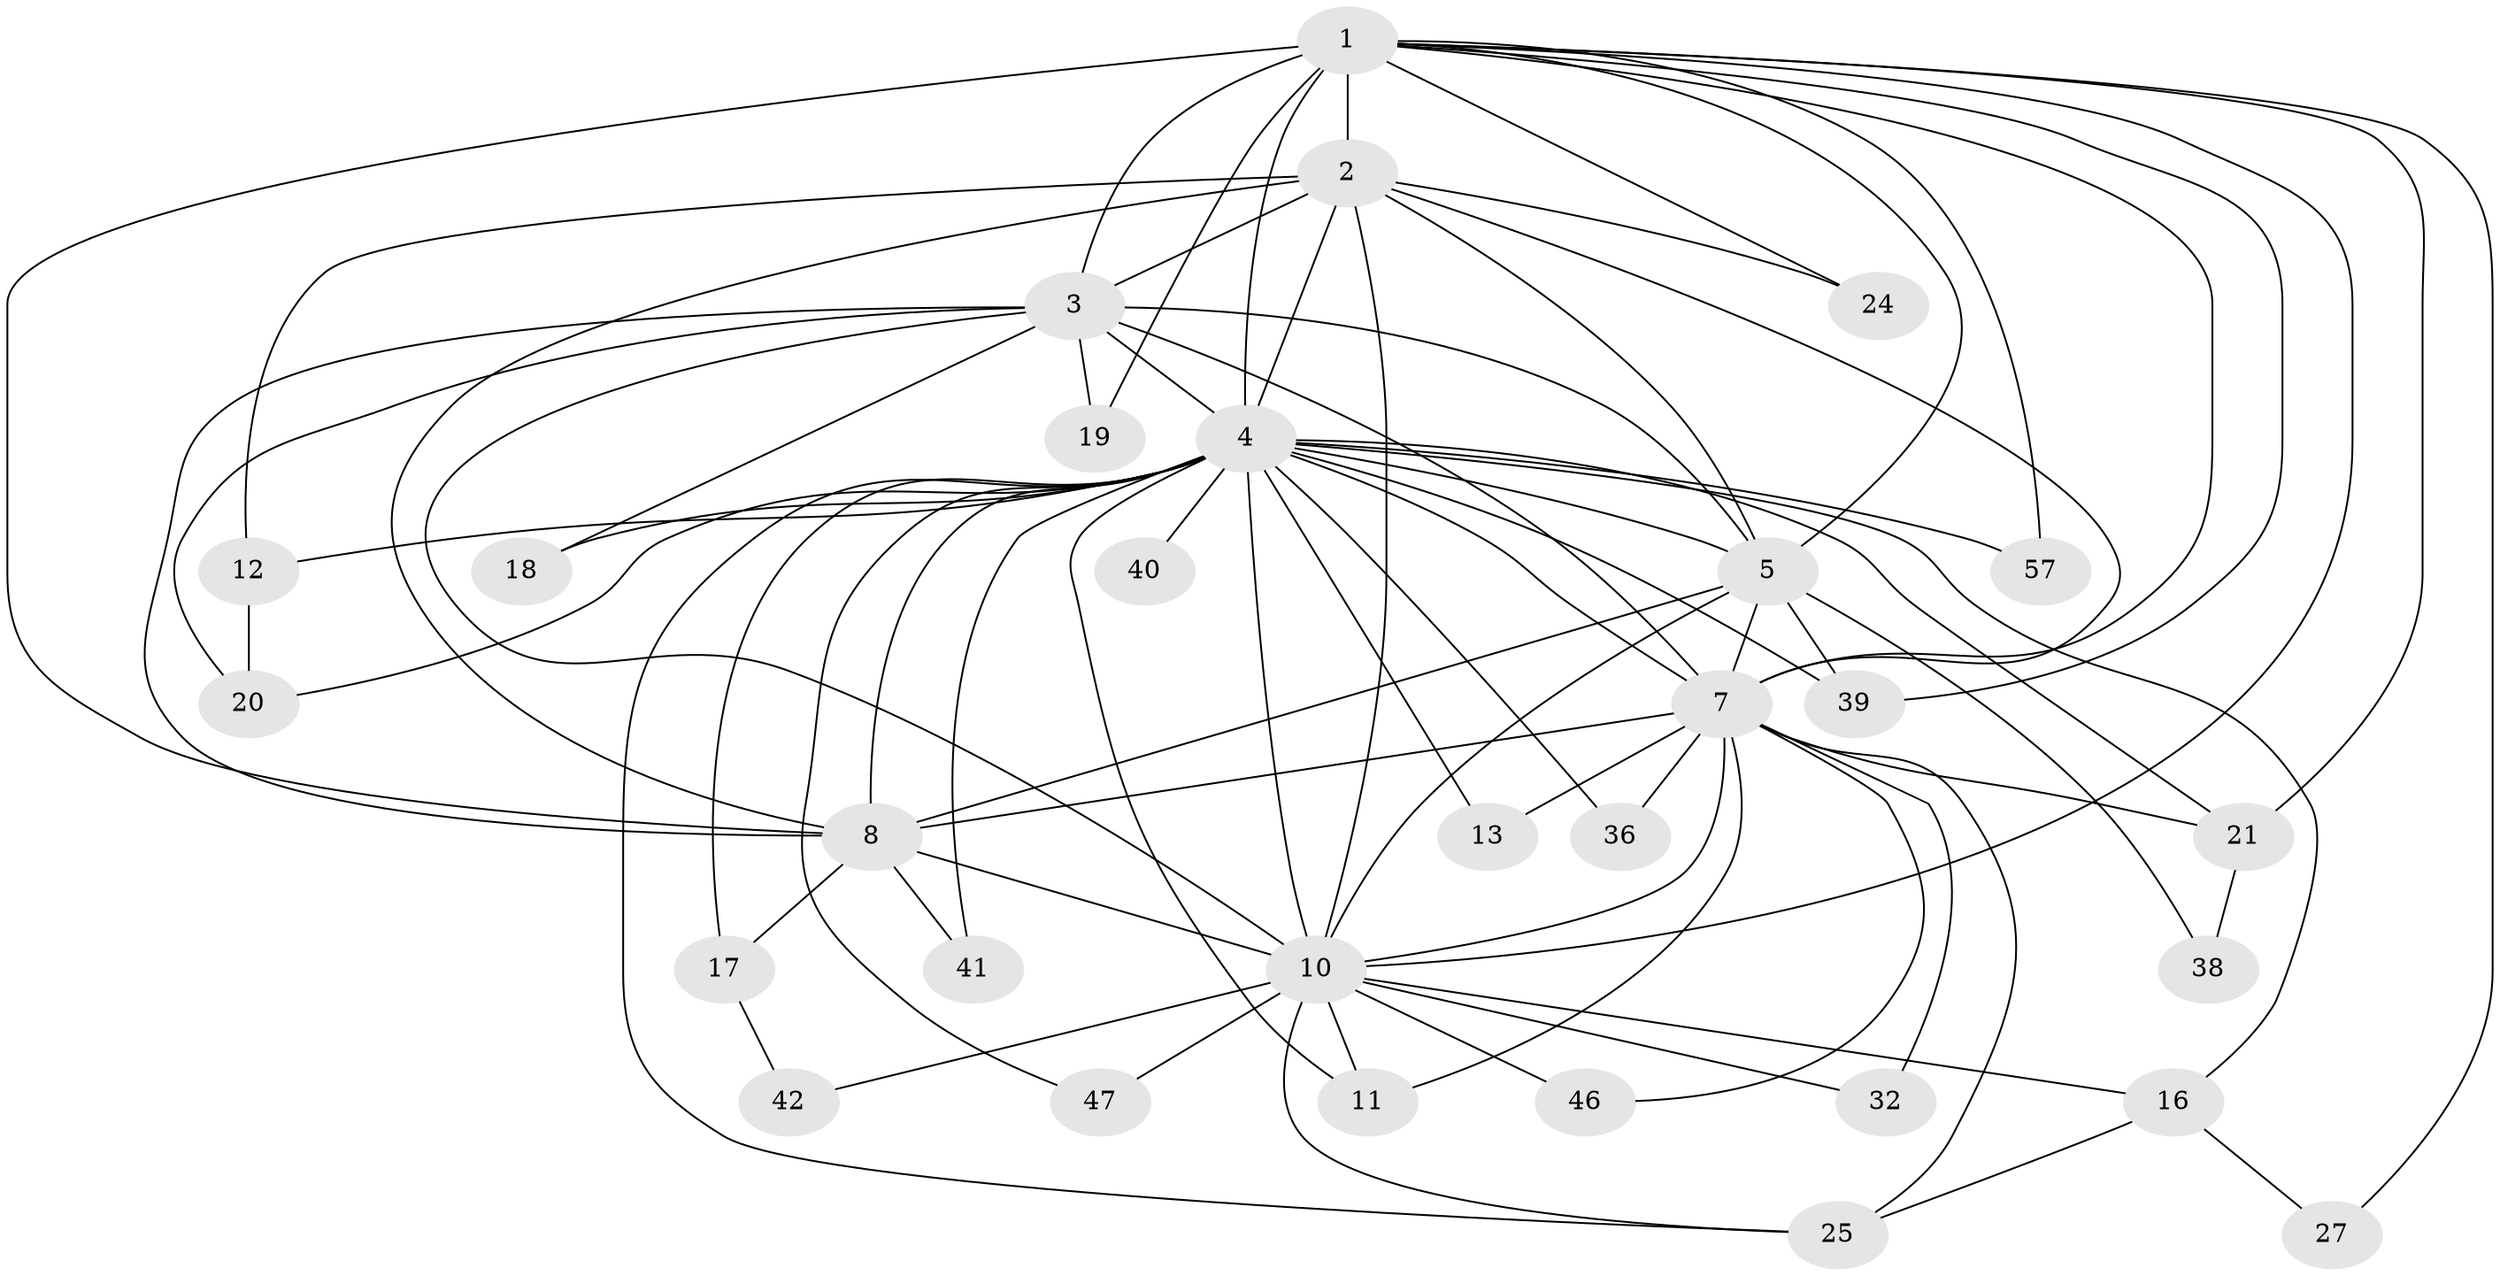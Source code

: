 // original degree distribution, {19: 0.03333333333333333, 13: 0.05, 12: 0.016666666666666666, 20: 0.03333333333333333, 16: 0.03333333333333333, 4: 0.06666666666666667, 3: 0.2, 5: 0.05, 2: 0.5166666666666667}
// Generated by graph-tools (version 1.1) at 2025/14/03/09/25 04:14:02]
// undirected, 30 vertices, 77 edges
graph export_dot {
graph [start="1"]
  node [color=gray90,style=filled];
  1 [super="+33"];
  2 [super="+23"];
  3;
  4 [super="+9+6+48+51"];
  5;
  7;
  8 [super="+15"];
  10 [super="+56+52+22+45+26+14"];
  11 [super="+58+54"];
  12;
  13 [super="+44"];
  16;
  17;
  18;
  19;
  20 [super="+49"];
  21;
  24;
  25 [super="+28"];
  27;
  32;
  36;
  38;
  39 [super="+60"];
  40;
  41 [super="+50"];
  42;
  46;
  47;
  57;
  1 -- 2 [weight=2];
  1 -- 3;
  1 -- 4 [weight=5];
  1 -- 5;
  1 -- 7;
  1 -- 8 [weight=2];
  1 -- 10;
  1 -- 19;
  1 -- 21;
  1 -- 24;
  1 -- 27;
  1 -- 39;
  1 -- 57;
  2 -- 3;
  2 -- 4 [weight=3];
  2 -- 5;
  2 -- 7;
  2 -- 8;
  2 -- 10 [weight=2];
  2 -- 12;
  2 -- 24;
  3 -- 4 [weight=3];
  3 -- 5;
  3 -- 7;
  3 -- 8;
  3 -- 10;
  3 -- 18;
  3 -- 19;
  3 -- 20;
  4 -- 5 [weight=4];
  4 -- 7 [weight=3];
  4 -- 8 [weight=5];
  4 -- 10 [weight=8];
  4 -- 16;
  4 -- 18;
  4 -- 57;
  4 -- 41 [weight=2];
  4 -- 12;
  4 -- 13 [weight=2];
  4 -- 47;
  4 -- 11;
  4 -- 25;
  4 -- 36;
  4 -- 40 [weight=2];
  4 -- 39;
  4 -- 17;
  4 -- 20;
  4 -- 21;
  5 -- 7;
  5 -- 8;
  5 -- 10 [weight=2];
  5 -- 38;
  5 -- 39;
  7 -- 8;
  7 -- 10 [weight=4];
  7 -- 11;
  7 -- 13;
  7 -- 21;
  7 -- 25;
  7 -- 32;
  7 -- 36;
  7 -- 46;
  8 -- 10;
  8 -- 17;
  8 -- 41;
  10 -- 11 [weight=2];
  10 -- 16 [weight=2];
  10 -- 32;
  10 -- 25;
  10 -- 42;
  10 -- 46;
  10 -- 47;
  12 -- 20;
  16 -- 25;
  16 -- 27;
  17 -- 42;
  21 -- 38;
}
